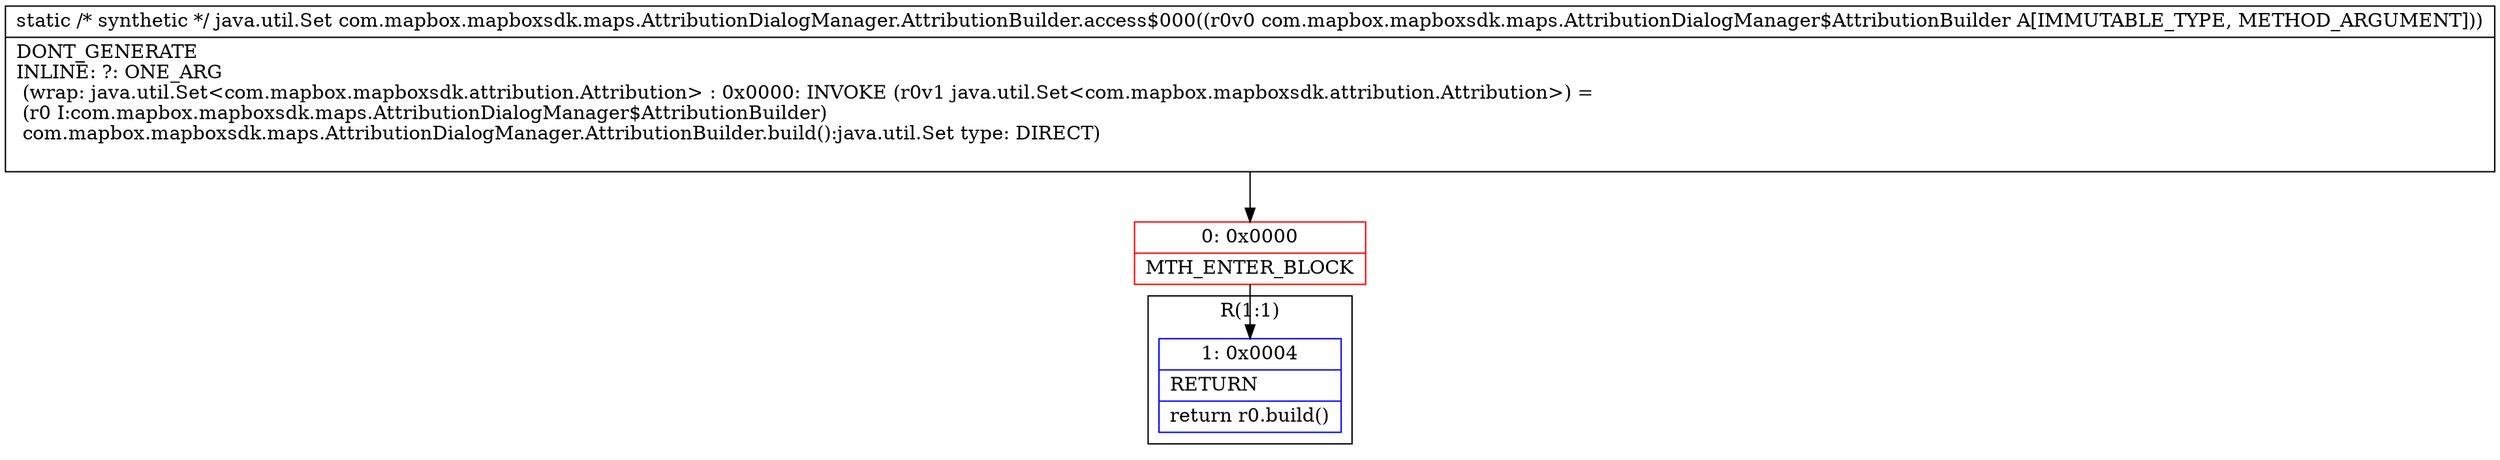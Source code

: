 digraph "CFG forcom.mapbox.mapboxsdk.maps.AttributionDialogManager.AttributionBuilder.access$000(Lcom\/mapbox\/mapboxsdk\/maps\/AttributionDialogManager$AttributionBuilder;)Ljava\/util\/Set;" {
subgraph cluster_Region_979463799 {
label = "R(1:1)";
node [shape=record,color=blue];
Node_1 [shape=record,label="{1\:\ 0x0004|RETURN\l|return r0.build()\l}"];
}
Node_0 [shape=record,color=red,label="{0\:\ 0x0000|MTH_ENTER_BLOCK\l}"];
MethodNode[shape=record,label="{static \/* synthetic *\/ java.util.Set com.mapbox.mapboxsdk.maps.AttributionDialogManager.AttributionBuilder.access$000((r0v0 com.mapbox.mapboxsdk.maps.AttributionDialogManager$AttributionBuilder A[IMMUTABLE_TYPE, METHOD_ARGUMENT]))  | DONT_GENERATE\lINLINE: ?: ONE_ARG  \l  (wrap: java.util.Set\<com.mapbox.mapboxsdk.attribution.Attribution\> : 0x0000: INVOKE  (r0v1 java.util.Set\<com.mapbox.mapboxsdk.attribution.Attribution\>) = \l  (r0 I:com.mapbox.mapboxsdk.maps.AttributionDialogManager$AttributionBuilder)\l com.mapbox.mapboxsdk.maps.AttributionDialogManager.AttributionBuilder.build():java.util.Set type: DIRECT)\l\l}"];
MethodNode -> Node_0;
Node_0 -> Node_1;
}

